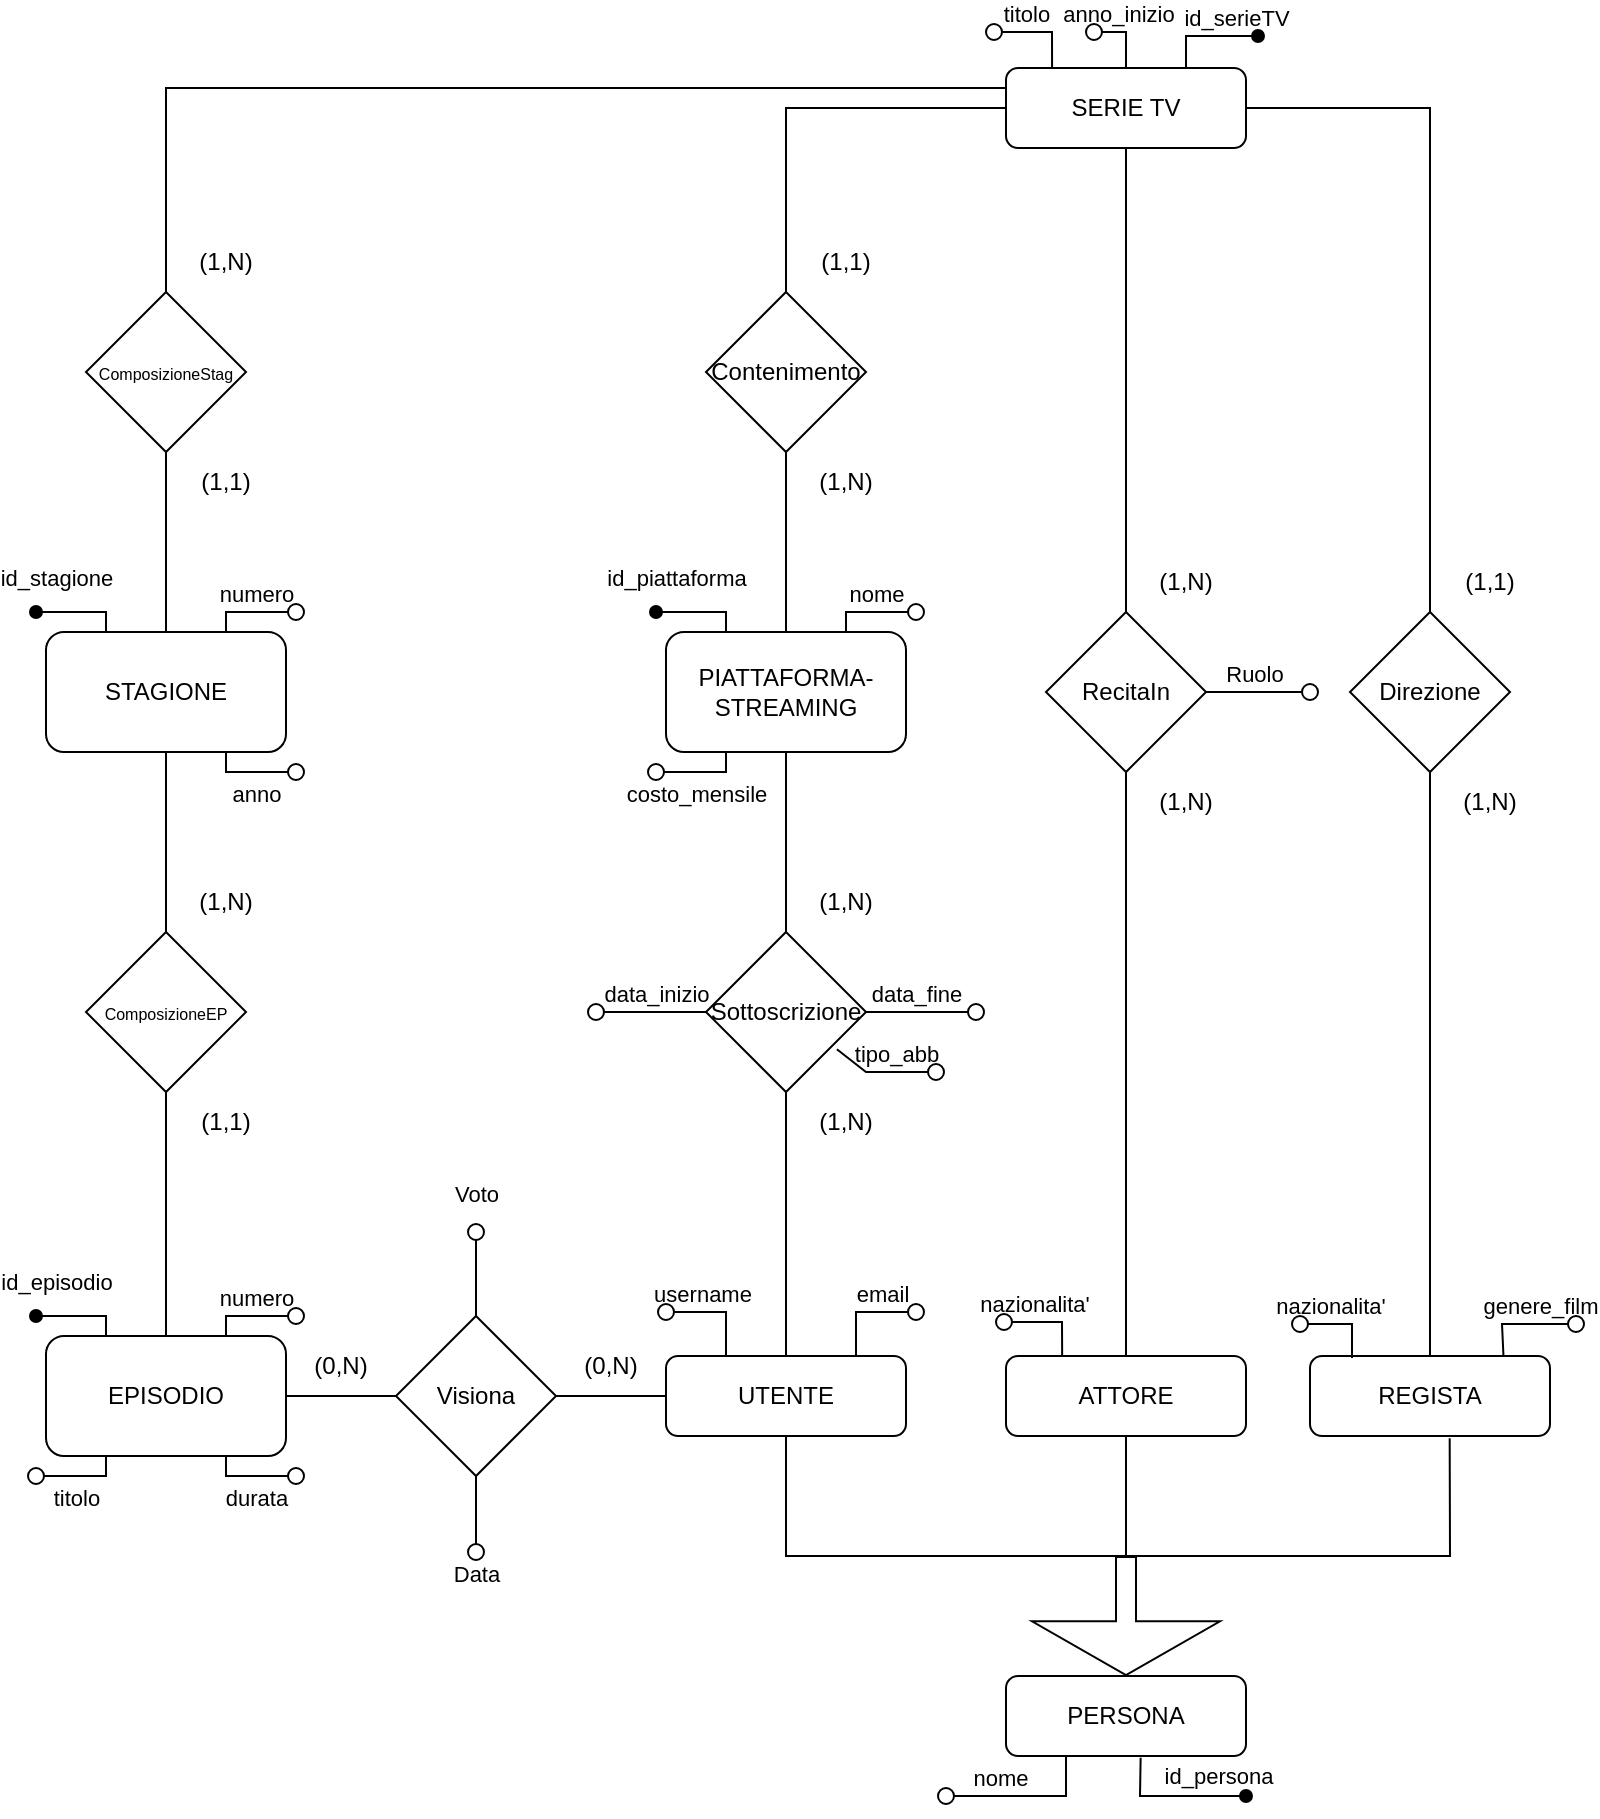 <mxfile version="26.2.14">
  <diagram name="Page-1" id="Z6rFYa7-YnG5KdS8MZpf">
    <mxGraphModel dx="1320" dy="1133" grid="1" gridSize="10" guides="1" tooltips="1" connect="1" arrows="1" fold="1" page="1" pageScale="1" pageWidth="850" pageHeight="1100" background="none" math="0" shadow="0">
      <root>
        <mxCell id="0" />
        <mxCell id="1" parent="0" />
        <mxCell id="IvxFrPHtxZzLh_V8zGwk-1" value="PERSONA" style="rounded=1;whiteSpace=wrap;html=1;fontSize=12;glass=0;strokeWidth=1;shadow=0;labelBackgroundColor=none;" parent="1" vertex="1">
          <mxGeometry x="785" y="922" width="120" height="40" as="geometry" />
        </mxCell>
        <mxCell id="IvxFrPHtxZzLh_V8zGwk-2" value="REGISTA" style="rounded=1;whiteSpace=wrap;html=1;fontSize=12;glass=0;strokeWidth=1;shadow=0;labelBackgroundColor=none;" parent="1" vertex="1">
          <mxGeometry x="937" y="762" width="120" height="40" as="geometry" />
        </mxCell>
        <mxCell id="IvxFrPHtxZzLh_V8zGwk-3" value="ATTORE" style="rounded=1;whiteSpace=wrap;html=1;fontSize=12;glass=0;strokeWidth=1;shadow=0;labelBackgroundColor=none;" parent="1" vertex="1">
          <mxGeometry x="785" y="762" width="120" height="40" as="geometry" />
        </mxCell>
        <mxCell id="IvxFrPHtxZzLh_V8zGwk-4" value="UTENTE" style="rounded=1;whiteSpace=wrap;html=1;fontSize=12;glass=0;strokeWidth=1;shadow=0;labelBackgroundColor=none;" parent="1" vertex="1">
          <mxGeometry x="615" y="762" width="120" height="40" as="geometry" />
        </mxCell>
        <mxCell id="IvxFrPHtxZzLh_V8zGwk-7" value="" style="shape=flexArrow;endArrow=classic;html=1;rounded=0;endWidth=83;endSize=8.62;entryX=0.5;entryY=0;entryDx=0;entryDy=0;labelBackgroundColor=none;fontColor=default;" parent="1" target="IvxFrPHtxZzLh_V8zGwk-1" edge="1">
          <mxGeometry width="50" height="50" relative="1" as="geometry">
            <mxPoint x="845" y="862" as="sourcePoint" />
            <mxPoint x="845" y="892" as="targetPoint" />
          </mxGeometry>
        </mxCell>
        <mxCell id="IvxFrPHtxZzLh_V8zGwk-9" value="" style="endArrow=none;html=1;rounded=0;entryX=0.5;entryY=1;entryDx=0;entryDy=0;labelBackgroundColor=none;fontColor=default;" parent="1" target="IvxFrPHtxZzLh_V8zGwk-4" edge="1">
          <mxGeometry width="50" height="50" relative="1" as="geometry">
            <mxPoint x="844" y="862" as="sourcePoint" />
            <mxPoint x="684.88" y="802" as="targetPoint" />
            <Array as="points">
              <mxPoint x="675" y="862" />
            </Array>
          </mxGeometry>
        </mxCell>
        <mxCell id="IvxFrPHtxZzLh_V8zGwk-10" value="" style="endArrow=none;html=1;rounded=0;entryX=0.5;entryY=1;entryDx=0;entryDy=0;labelBackgroundColor=none;fontColor=default;" parent="1" target="IvxFrPHtxZzLh_V8zGwk-3" edge="1">
          <mxGeometry width="50" height="50" relative="1" as="geometry">
            <mxPoint x="845" y="862" as="sourcePoint" />
            <mxPoint x="843.63" y="802" as="targetPoint" />
            <Array as="points" />
          </mxGeometry>
        </mxCell>
        <mxCell id="IvxFrPHtxZzLh_V8zGwk-11" value="" style="endArrow=none;html=1;rounded=0;entryX=0.582;entryY=1.028;entryDx=0;entryDy=0;entryPerimeter=0;labelBackgroundColor=none;fontColor=default;" parent="1" target="IvxFrPHtxZzLh_V8zGwk-2" edge="1">
          <mxGeometry width="50" height="50" relative="1" as="geometry">
            <mxPoint x="843.88" y="862" as="sourcePoint" />
            <mxPoint x="1015" y="822" as="targetPoint" />
            <Array as="points">
              <mxPoint x="1007" y="862" />
            </Array>
          </mxGeometry>
        </mxCell>
        <mxCell id="IvxFrPHtxZzLh_V8zGwk-12" value="nome" style="html=1;verticalAlign=bottom;labelBackgroundColor=none;endArrow=oval;endFill=0;endSize=8;rounded=0;exitX=0.25;exitY=1;exitDx=0;exitDy=0;fontColor=default;" parent="1" source="IvxFrPHtxZzLh_V8zGwk-1" edge="1">
          <mxGeometry x="0.333" width="160" relative="1" as="geometry">
            <mxPoint x="814" y="1042" as="sourcePoint" />
            <mxPoint x="755" y="982" as="targetPoint" />
            <Array as="points">
              <mxPoint x="815" y="982" />
            </Array>
            <mxPoint as="offset" />
          </mxGeometry>
        </mxCell>
        <mxCell id="IvxFrPHtxZzLh_V8zGwk-15" value="id_persona" style="endArrow=none;html=1;rounded=0;align=center;verticalAlign=top;endFill=0;labelBackgroundColor=none;endSize=6;startArrow=oval;startFill=1;entryX=0.561;entryY=1.022;entryDx=0;entryDy=0;entryPerimeter=0;fontColor=default;" parent="1" target="IvxFrPHtxZzLh_V8zGwk-1" edge="1">
          <mxGeometry x="-0.612" y="-23" relative="1" as="geometry">
            <mxPoint x="905" y="982" as="sourcePoint" />
            <mxPoint x="905" y="972" as="targetPoint" />
            <Array as="points">
              <mxPoint x="852" y="982" />
            </Array>
            <mxPoint as="offset" />
          </mxGeometry>
        </mxCell>
        <mxCell id="IvxFrPHtxZzLh_V8zGwk-16" value="username" style="html=1;verticalAlign=bottom;labelBackgroundColor=none;endArrow=oval;endFill=0;endSize=8;rounded=0;exitX=0.25;exitY=0;exitDx=0;exitDy=0;fontColor=default;" parent="1" source="IvxFrPHtxZzLh_V8zGwk-4" edge="1">
          <mxGeometry x="0.333" width="160" relative="1" as="geometry">
            <mxPoint x="629" y="695" as="sourcePoint" />
            <mxPoint x="615" y="740" as="targetPoint" />
            <Array as="points">
              <mxPoint x="645" y="740" />
            </Array>
            <mxPoint as="offset" />
          </mxGeometry>
        </mxCell>
        <mxCell id="IvxFrPHtxZzLh_V8zGwk-17" value="email" style="html=1;verticalAlign=bottom;labelBackgroundColor=none;endArrow=oval;endFill=0;endSize=8;rounded=0;exitX=0.25;exitY=0;exitDx=0;exitDy=0;fontColor=default;" parent="1" edge="1">
          <mxGeometry x="0.333" width="160" relative="1" as="geometry">
            <mxPoint x="710" y="762" as="sourcePoint" />
            <mxPoint x="740" y="740" as="targetPoint" />
            <Array as="points">
              <mxPoint x="710" y="740" />
            </Array>
            <mxPoint as="offset" />
          </mxGeometry>
        </mxCell>
        <mxCell id="IvxFrPHtxZzLh_V8zGwk-18" value="nazionalita&#39;" style="html=1;verticalAlign=bottom;labelBackgroundColor=none;endArrow=oval;endFill=0;endSize=8;rounded=0;exitX=0.234;exitY=-0.008;exitDx=0;exitDy=0;fontColor=default;exitPerimeter=0;" parent="1" source="IvxFrPHtxZzLh_V8zGwk-3" edge="1">
          <mxGeometry x="0.333" width="160" relative="1" as="geometry">
            <mxPoint x="813" y="757" as="sourcePoint" />
            <mxPoint x="784" y="745" as="targetPoint" />
            <Array as="points">
              <mxPoint x="813" y="745" />
            </Array>
            <mxPoint as="offset" />
          </mxGeometry>
        </mxCell>
        <mxCell id="IvxFrPHtxZzLh_V8zGwk-19" value="nazionalita&#39;" style="html=1;verticalAlign=bottom;labelBackgroundColor=none;endArrow=oval;endFill=0;endSize=8;rounded=0;fontColor=default;exitX=0.175;exitY=0.025;exitDx=0;exitDy=0;exitPerimeter=0;" parent="1" source="IvxFrPHtxZzLh_V8zGwk-2" edge="1">
          <mxGeometry x="0.333" width="160" relative="1" as="geometry">
            <mxPoint x="962" y="762" as="sourcePoint" />
            <mxPoint x="932" y="746" as="targetPoint" />
            <Array as="points">
              <mxPoint x="958" y="746" />
            </Array>
            <mxPoint as="offset" />
          </mxGeometry>
        </mxCell>
        <mxCell id="IvxFrPHtxZzLh_V8zGwk-20" value="genere_film" style="html=1;verticalAlign=bottom;labelBackgroundColor=none;endArrow=oval;endFill=0;endSize=8;rounded=0;fontColor=default;exitX=0.806;exitY=-0.008;exitDx=0;exitDy=0;exitPerimeter=0;" parent="1" source="IvxFrPHtxZzLh_V8zGwk-2" edge="1">
          <mxGeometry x="0.333" width="160" relative="1" as="geometry">
            <mxPoint x="1016" y="758" as="sourcePoint" />
            <mxPoint x="1070" y="746" as="targetPoint" />
            <Array as="points">
              <mxPoint x="1033" y="746" />
            </Array>
            <mxPoint as="offset" />
          </mxGeometry>
        </mxCell>
        <mxCell id="IvxFrPHtxZzLh_V8zGwk-21" value="SERIE TV" style="rounded=1;whiteSpace=wrap;html=1;fontSize=12;glass=0;strokeWidth=1;shadow=0;labelBackgroundColor=none;" parent="1" vertex="1">
          <mxGeometry x="785" y="118" width="120" height="40" as="geometry" />
        </mxCell>
        <mxCell id="IvxFrPHtxZzLh_V8zGwk-23" value="titolo" style="html=1;verticalAlign=bottom;labelBackgroundColor=none;endArrow=oval;endFill=0;endSize=8;rounded=0;exitX=0.192;exitY=0.007;exitDx=0;exitDy=0;fontColor=default;exitPerimeter=0;" parent="1" source="IvxFrPHtxZzLh_V8zGwk-21" edge="1">
          <mxGeometry x="0.333" width="160" relative="1" as="geometry">
            <mxPoint x="809" y="100" as="sourcePoint" />
            <mxPoint x="779" y="100" as="targetPoint" />
            <Array as="points">
              <mxPoint x="808" y="100" />
            </Array>
            <mxPoint as="offset" />
          </mxGeometry>
        </mxCell>
        <mxCell id="IvxFrPHtxZzLh_V8zGwk-24" value="anno_inizio" style="html=1;verticalAlign=bottom;labelBackgroundColor=none;endArrow=oval;endFill=0;endSize=8;rounded=0;exitX=0.5;exitY=0;exitDx=0;exitDy=0;fontColor=default;" parent="1" source="IvxFrPHtxZzLh_V8zGwk-21" edge="1">
          <mxGeometry x="0.333" width="160" relative="1" as="geometry">
            <mxPoint x="849" y="114" as="sourcePoint" />
            <mxPoint x="829" y="100" as="targetPoint" />
            <Array as="points">
              <mxPoint x="845" y="100" />
            </Array>
            <mxPoint as="offset" />
          </mxGeometry>
        </mxCell>
        <mxCell id="IvxFrPHtxZzLh_V8zGwk-25" value="id_serieTV" style="endArrow=none;html=1;rounded=0;align=center;verticalAlign=top;endFill=0;labelBackgroundColor=none;endSize=6;startArrow=oval;startFill=1;entryX=0.75;entryY=0;entryDx=0;entryDy=0;" parent="1" target="IvxFrPHtxZzLh_V8zGwk-21" edge="1">
          <mxGeometry x="-0.577" y="-22" relative="1" as="geometry">
            <mxPoint x="911" y="102" as="sourcePoint" />
            <mxPoint x="940" y="106" as="targetPoint" />
            <Array as="points">
              <mxPoint x="875" y="102" />
            </Array>
            <mxPoint as="offset" />
          </mxGeometry>
        </mxCell>
        <mxCell id="IvxFrPHtxZzLh_V8zGwk-26" value="Direzione" style="rhombus;whiteSpace=wrap;html=1;" parent="1" vertex="1">
          <mxGeometry x="957" y="390" width="80" height="80" as="geometry" />
        </mxCell>
        <mxCell id="IvxFrPHtxZzLh_V8zGwk-27" value="" style="endArrow=none;html=1;rounded=0;entryX=0.5;entryY=0;entryDx=0;entryDy=0;exitX=1;exitY=0.5;exitDx=0;exitDy=0;" parent="1" source="IvxFrPHtxZzLh_V8zGwk-21" target="IvxFrPHtxZzLh_V8zGwk-26" edge="1">
          <mxGeometry width="50" height="50" relative="1" as="geometry">
            <mxPoint x="820" y="460" as="sourcePoint" />
            <mxPoint x="870" y="410" as="targetPoint" />
            <Array as="points">
              <mxPoint x="997" y="138" />
            </Array>
          </mxGeometry>
        </mxCell>
        <mxCell id="IvxFrPHtxZzLh_V8zGwk-28" value="" style="endArrow=none;html=1;rounded=0;entryX=0.5;entryY=1;entryDx=0;entryDy=0;exitX=0.5;exitY=0;exitDx=0;exitDy=0;" parent="1" source="IvxFrPHtxZzLh_V8zGwk-2" target="IvxFrPHtxZzLh_V8zGwk-26" edge="1">
          <mxGeometry x="0.091" y="-33" width="50" height="50" relative="1" as="geometry">
            <mxPoint x="990" y="750" as="sourcePoint" />
            <mxPoint x="990" y="580" as="targetPoint" />
            <mxPoint as="offset" />
          </mxGeometry>
        </mxCell>
        <mxCell id="IvxFrPHtxZzLh_V8zGwk-29" value="Contenimento" style="rhombus;whiteSpace=wrap;html=1;" parent="1" vertex="1">
          <mxGeometry x="635" y="230" width="80" height="80" as="geometry" />
        </mxCell>
        <mxCell id="IvxFrPHtxZzLh_V8zGwk-30" value="Sottoscrizione" style="rhombus;whiteSpace=wrap;html=1;" parent="1" vertex="1">
          <mxGeometry x="635" y="550" width="80" height="80" as="geometry" />
        </mxCell>
        <mxCell id="IvxFrPHtxZzLh_V8zGwk-31" value="PIATTAFORMA-&lt;div&gt;STREAMING&lt;/div&gt;" style="rounded=1;whiteSpace=wrap;html=1;" parent="1" vertex="1">
          <mxGeometry x="615" y="400" width="120" height="60" as="geometry" />
        </mxCell>
        <mxCell id="IvxFrPHtxZzLh_V8zGwk-33" value="" style="endArrow=none;html=1;rounded=0;exitX=0.5;exitY=0;exitDx=0;exitDy=0;entryX=0;entryY=0.5;entryDx=0;entryDy=0;" parent="1" source="IvxFrPHtxZzLh_V8zGwk-29" target="IvxFrPHtxZzLh_V8zGwk-21" edge="1">
          <mxGeometry width="50" height="50" relative="1" as="geometry">
            <mxPoint x="790" y="340" as="sourcePoint" />
            <mxPoint x="675" y="190" as="targetPoint" />
            <Array as="points">
              <mxPoint x="675" y="138" />
            </Array>
          </mxGeometry>
        </mxCell>
        <mxCell id="IvxFrPHtxZzLh_V8zGwk-34" value="" style="endArrow=none;html=1;rounded=0;exitX=0.5;exitY=0;exitDx=0;exitDy=0;entryX=0.5;entryY=1;entryDx=0;entryDy=0;" parent="1" source="IvxFrPHtxZzLh_V8zGwk-31" target="IvxFrPHtxZzLh_V8zGwk-29" edge="1">
          <mxGeometry width="50" height="50" relative="1" as="geometry">
            <mxPoint x="700" y="310" as="sourcePoint" />
            <mxPoint x="750" y="260" as="targetPoint" />
          </mxGeometry>
        </mxCell>
        <mxCell id="IvxFrPHtxZzLh_V8zGwk-35" value="" style="endArrow=none;html=1;rounded=0;entryX=0.5;entryY=1;entryDx=0;entryDy=0;exitX=0.5;exitY=0;exitDx=0;exitDy=0;" parent="1" source="IvxFrPHtxZzLh_V8zGwk-30" target="IvxFrPHtxZzLh_V8zGwk-31" edge="1">
          <mxGeometry width="50" height="50" relative="1" as="geometry">
            <mxPoint x="730" y="490" as="sourcePoint" />
            <mxPoint x="780" y="440" as="targetPoint" />
          </mxGeometry>
        </mxCell>
        <mxCell id="IvxFrPHtxZzLh_V8zGwk-36" value="" style="endArrow=none;html=1;rounded=0;entryX=0.5;entryY=1;entryDx=0;entryDy=0;exitX=0.5;exitY=0;exitDx=0;exitDy=0;" parent="1" source="IvxFrPHtxZzLh_V8zGwk-4" target="IvxFrPHtxZzLh_V8zGwk-30" edge="1">
          <mxGeometry width="50" height="50" relative="1" as="geometry">
            <mxPoint x="675" y="720" as="sourcePoint" />
            <mxPoint x="680" y="520" as="targetPoint" />
          </mxGeometry>
        </mxCell>
        <mxCell id="IvxFrPHtxZzLh_V8zGwk-37" value="tipo_abb" style="html=1;verticalAlign=bottom;labelBackgroundColor=none;endArrow=oval;endFill=0;endSize=8;rounded=0;exitX=0.818;exitY=0.733;exitDx=0;exitDy=0;fontColor=default;exitPerimeter=0;" parent="1" source="IvxFrPHtxZzLh_V8zGwk-30" edge="1">
          <mxGeometry x="0.252" width="160" relative="1" as="geometry">
            <mxPoint x="715" y="610" as="sourcePoint" />
            <mxPoint x="750" y="620" as="targetPoint" />
            <Array as="points">
              <mxPoint x="715" y="620" />
            </Array>
            <mxPoint as="offset" />
          </mxGeometry>
        </mxCell>
        <mxCell id="IvxFrPHtxZzLh_V8zGwk-38" value="nome" style="html=1;verticalAlign=bottom;labelBackgroundColor=none;endArrow=oval;endFill=0;endSize=8;rounded=0;exitX=0.75;exitY=0;exitDx=0;exitDy=0;fontColor=default;" parent="1" source="IvxFrPHtxZzLh_V8zGwk-31" edge="1">
          <mxGeometry x="0.111" width="160" relative="1" as="geometry">
            <mxPoint x="536" y="368" as="sourcePoint" />
            <mxPoint x="740" y="390" as="targetPoint" />
            <Array as="points">
              <mxPoint x="705" y="390" />
            </Array>
            <mxPoint as="offset" />
          </mxGeometry>
        </mxCell>
        <mxCell id="IvxFrPHtxZzLh_V8zGwk-39" value="id_piattaforma" style="endArrow=none;html=1;rounded=0;align=center;verticalAlign=top;endFill=0;labelBackgroundColor=none;endSize=6;startArrow=oval;startFill=1;entryX=0.25;entryY=0;entryDx=0;entryDy=0;" parent="1" target="IvxFrPHtxZzLh_V8zGwk-31" edge="1">
          <mxGeometry x="-0.556" y="30" relative="1" as="geometry">
            <mxPoint x="610" y="390" as="sourcePoint" />
            <mxPoint x="566" y="368" as="targetPoint" />
            <Array as="points">
              <mxPoint x="645" y="390" />
            </Array>
            <mxPoint as="offset" />
          </mxGeometry>
        </mxCell>
        <mxCell id="IvxFrPHtxZzLh_V8zGwk-40" value="costo_mensile" style="html=1;verticalAlign=bottom;labelBackgroundColor=none;endArrow=oval;endFill=0;endSize=8;rounded=0;exitX=0.25;exitY=1;exitDx=0;exitDy=0;fontColor=default;" parent="1" source="IvxFrPHtxZzLh_V8zGwk-31" edge="1">
          <mxGeometry x="0.111" y="20" width="160" relative="1" as="geometry">
            <mxPoint x="630" y="460" as="sourcePoint" />
            <mxPoint x="610" y="470" as="targetPoint" />
            <Array as="points">
              <mxPoint x="645" y="470" />
            </Array>
            <mxPoint as="offset" />
          </mxGeometry>
        </mxCell>
        <mxCell id="IvxFrPHtxZzLh_V8zGwk-41" value="data_fine" style="html=1;verticalAlign=bottom;labelBackgroundColor=none;endArrow=oval;endFill=0;endSize=8;rounded=0;exitX=1;exitY=0.5;exitDx=0;exitDy=0;fontColor=default;" parent="1" source="IvxFrPHtxZzLh_V8zGwk-30" edge="1">
          <mxGeometry x="-0.091" width="160" relative="1" as="geometry">
            <mxPoint x="725" y="480" as="sourcePoint" />
            <mxPoint x="770" y="590" as="targetPoint" />
            <Array as="points" />
            <mxPoint as="offset" />
          </mxGeometry>
        </mxCell>
        <mxCell id="IvxFrPHtxZzLh_V8zGwk-42" value="data_inizio" style="html=1;verticalAlign=bottom;labelBackgroundColor=none;endArrow=oval;endFill=0;endSize=8;rounded=0;exitX=0;exitY=0.5;exitDx=0;exitDy=0;fontColor=default;" parent="1" source="IvxFrPHtxZzLh_V8zGwk-30" edge="1">
          <mxGeometry x="-0.091" width="160" relative="1" as="geometry">
            <mxPoint x="540" y="589.83" as="sourcePoint" />
            <mxPoint x="580" y="590" as="targetPoint" />
            <Array as="points" />
            <mxPoint as="offset" />
          </mxGeometry>
        </mxCell>
        <mxCell id="IvxFrPHtxZzLh_V8zGwk-45" value="RecitaIn" style="rhombus;whiteSpace=wrap;html=1;" parent="1" vertex="1">
          <mxGeometry x="805" y="390" width="80" height="80" as="geometry" />
        </mxCell>
        <mxCell id="IvxFrPHtxZzLh_V8zGwk-46" value="" style="endArrow=none;html=1;rounded=0;entryX=0.5;entryY=0;entryDx=0;entryDy=0;exitX=0.5;exitY=1;exitDx=0;exitDy=0;" parent="1" source="IvxFrPHtxZzLh_V8zGwk-21" target="IvxFrPHtxZzLh_V8zGwk-45" edge="1">
          <mxGeometry width="50" height="50" relative="1" as="geometry">
            <mxPoint x="800" y="580" as="sourcePoint" />
            <mxPoint x="850" y="530" as="targetPoint" />
          </mxGeometry>
        </mxCell>
        <mxCell id="IvxFrPHtxZzLh_V8zGwk-47" value="" style="endArrow=none;html=1;rounded=0;entryX=0.5;entryY=1;entryDx=0;entryDy=0;exitX=0.5;exitY=0;exitDx=0;exitDy=0;" parent="1" source="IvxFrPHtxZzLh_V8zGwk-3" target="IvxFrPHtxZzLh_V8zGwk-45" edge="1">
          <mxGeometry width="50" height="50" relative="1" as="geometry">
            <mxPoint x="810" y="590" as="sourcePoint" />
            <mxPoint x="860" y="540" as="targetPoint" />
          </mxGeometry>
        </mxCell>
        <mxCell id="IvxFrPHtxZzLh_V8zGwk-48" value="&lt;font style=&quot;font-size: 8px;&quot;&gt;ComposizioneStag&lt;/font&gt;" style="rhombus;whiteSpace=wrap;html=1;" parent="1" vertex="1">
          <mxGeometry x="325" y="230" width="80" height="80" as="geometry" />
        </mxCell>
        <mxCell id="IvxFrPHtxZzLh_V8zGwk-49" value="&lt;font style=&quot;font-size: 8px;&quot;&gt;ComposizioneEP&lt;/font&gt;" style="rhombus;whiteSpace=wrap;html=1;" parent="1" vertex="1">
          <mxGeometry x="325" y="550" width="80" height="80" as="geometry" />
        </mxCell>
        <mxCell id="IvxFrPHtxZzLh_V8zGwk-50" value="STAGIONE" style="rounded=1;whiteSpace=wrap;html=1;" parent="1" vertex="1">
          <mxGeometry x="305" y="400" width="120" height="60" as="geometry" />
        </mxCell>
        <mxCell id="IvxFrPHtxZzLh_V8zGwk-51" value="" style="endArrow=none;html=1;rounded=0;exitX=0.5;exitY=0;exitDx=0;exitDy=0;entryX=0.5;entryY=1;entryDx=0;entryDy=0;" parent="1" source="IvxFrPHtxZzLh_V8zGwk-50" target="IvxFrPHtxZzLh_V8zGwk-48" edge="1">
          <mxGeometry width="50" height="50" relative="1" as="geometry">
            <mxPoint x="390" y="310" as="sourcePoint" />
            <mxPoint x="440" y="260" as="targetPoint" />
          </mxGeometry>
        </mxCell>
        <mxCell id="IvxFrPHtxZzLh_V8zGwk-52" value="" style="endArrow=none;html=1;rounded=0;entryX=0.5;entryY=1;entryDx=0;entryDy=0;exitX=0.5;exitY=0;exitDx=0;exitDy=0;" parent="1" source="IvxFrPHtxZzLh_V8zGwk-49" target="IvxFrPHtxZzLh_V8zGwk-50" edge="1">
          <mxGeometry width="50" height="50" relative="1" as="geometry">
            <mxPoint x="420" y="490" as="sourcePoint" />
            <mxPoint x="470" y="440" as="targetPoint" />
          </mxGeometry>
        </mxCell>
        <mxCell id="IvxFrPHtxZzLh_V8zGwk-53" value="anno" style="html=1;verticalAlign=bottom;labelBackgroundColor=none;endArrow=oval;endFill=0;endSize=8;rounded=0;exitX=0.75;exitY=1;exitDx=0;exitDy=0;fontColor=default;" parent="1" source="IvxFrPHtxZzLh_V8zGwk-50" edge="1">
          <mxGeometry x="0.111" y="-20" width="160" relative="1" as="geometry">
            <mxPoint x="189" y="368" as="sourcePoint" />
            <mxPoint x="430" y="470" as="targetPoint" />
            <Array as="points">
              <mxPoint x="395" y="470" />
            </Array>
            <mxPoint as="offset" />
          </mxGeometry>
        </mxCell>
        <mxCell id="IvxFrPHtxZzLh_V8zGwk-54" value="numero" style="html=1;verticalAlign=bottom;labelBackgroundColor=none;endArrow=oval;endFill=0;endSize=8;rounded=0;exitX=0.75;exitY=0;exitDx=0;exitDy=0;fontColor=default;" parent="1" source="IvxFrPHtxZzLh_V8zGwk-50" edge="1">
          <mxGeometry x="0.111" width="160" relative="1" as="geometry">
            <mxPoint x="226" y="368" as="sourcePoint" />
            <mxPoint x="430" y="390" as="targetPoint" />
            <Array as="points">
              <mxPoint x="395" y="390" />
            </Array>
            <mxPoint as="offset" />
          </mxGeometry>
        </mxCell>
        <mxCell id="IvxFrPHtxZzLh_V8zGwk-55" value="id_stagione" style="endArrow=none;html=1;rounded=0;align=center;verticalAlign=top;endFill=0;labelBackgroundColor=none;endSize=6;startArrow=oval;startFill=1;entryX=0.25;entryY=0;entryDx=0;entryDy=0;" parent="1" target="IvxFrPHtxZzLh_V8zGwk-50" edge="1">
          <mxGeometry x="-0.556" y="30" relative="1" as="geometry">
            <mxPoint x="300" y="390" as="sourcePoint" />
            <mxPoint x="256" y="368" as="targetPoint" />
            <Array as="points">
              <mxPoint x="335" y="390" />
            </Array>
            <mxPoint as="offset" />
          </mxGeometry>
        </mxCell>
        <mxCell id="IvxFrPHtxZzLh_V8zGwk-57" value="Voto" style="html=1;verticalAlign=bottom;labelBackgroundColor=none;endArrow=oval;endFill=0;endSize=8;rounded=0;exitX=0.5;exitY=0;exitDx=0;exitDy=0;fontColor=default;" parent="1" source="IvxFrPHtxZzLh_V8zGwk-64" edge="1">
          <mxGeometry x="1" y="10" width="160" relative="1" as="geometry">
            <mxPoint x="415" y="480" as="sourcePoint" />
            <mxPoint x="520" y="700" as="targetPoint" />
            <Array as="points" />
            <mxPoint x="10" y="-10" as="offset" />
          </mxGeometry>
        </mxCell>
        <mxCell id="IvxFrPHtxZzLh_V8zGwk-58" value="Data" style="html=1;verticalAlign=bottom;labelBackgroundColor=none;endArrow=oval;endFill=0;endSize=8;rounded=0;exitX=0.5;exitY=1;exitDx=0;exitDy=0;fontColor=default;" parent="1" source="IvxFrPHtxZzLh_V8zGwk-64" edge="1">
          <mxGeometry x="1" y="20" width="160" relative="1" as="geometry">
            <mxPoint x="230" y="589.83" as="sourcePoint" />
            <mxPoint x="520" y="860" as="targetPoint" />
            <Array as="points" />
            <mxPoint x="-20" y="20" as="offset" />
          </mxGeometry>
        </mxCell>
        <mxCell id="IvxFrPHtxZzLh_V8zGwk-59" value="EPISODIO" style="rounded=1;whiteSpace=wrap;html=1;" parent="1" vertex="1">
          <mxGeometry x="305" y="752" width="120" height="60" as="geometry" />
        </mxCell>
        <mxCell id="IvxFrPHtxZzLh_V8zGwk-60" value="durata" style="html=1;verticalAlign=bottom;labelBackgroundColor=none;endArrow=oval;endFill=0;endSize=8;rounded=0;exitX=0.75;exitY=1;exitDx=0;exitDy=0;fontColor=default;" parent="1" source="IvxFrPHtxZzLh_V8zGwk-59" edge="1">
          <mxGeometry x="0.111" y="-20" width="160" relative="1" as="geometry">
            <mxPoint x="189" y="720" as="sourcePoint" />
            <mxPoint x="430" y="822" as="targetPoint" />
            <Array as="points">
              <mxPoint x="395" y="822" />
            </Array>
            <mxPoint as="offset" />
          </mxGeometry>
        </mxCell>
        <mxCell id="IvxFrPHtxZzLh_V8zGwk-61" value="numero" style="html=1;verticalAlign=bottom;labelBackgroundColor=none;endArrow=oval;endFill=0;endSize=8;rounded=0;exitX=0.75;exitY=0;exitDx=0;exitDy=0;fontColor=default;" parent="1" source="IvxFrPHtxZzLh_V8zGwk-59" edge="1">
          <mxGeometry x="0.111" width="160" relative="1" as="geometry">
            <mxPoint x="226" y="720" as="sourcePoint" />
            <mxPoint x="430" y="742" as="targetPoint" />
            <Array as="points">
              <mxPoint x="395" y="742" />
            </Array>
            <mxPoint as="offset" />
          </mxGeometry>
        </mxCell>
        <mxCell id="IvxFrPHtxZzLh_V8zGwk-62" value="id_episodio" style="endArrow=none;html=1;rounded=0;align=center;verticalAlign=top;endFill=0;labelBackgroundColor=none;endSize=6;startArrow=oval;startFill=1;entryX=0.25;entryY=0;entryDx=0;entryDy=0;" parent="1" target="IvxFrPHtxZzLh_V8zGwk-59" edge="1">
          <mxGeometry x="-0.556" y="30" relative="1" as="geometry">
            <mxPoint x="300" y="742" as="sourcePoint" />
            <mxPoint x="256" y="720" as="targetPoint" />
            <Array as="points">
              <mxPoint x="335" y="742" />
            </Array>
            <mxPoint as="offset" />
          </mxGeometry>
        </mxCell>
        <mxCell id="IvxFrPHtxZzLh_V8zGwk-63" value="titolo" style="html=1;verticalAlign=bottom;labelBackgroundColor=none;endArrow=oval;endFill=0;endSize=8;rounded=0;exitX=0.25;exitY=1;exitDx=0;exitDy=0;fontColor=default;" parent="1" source="IvxFrPHtxZzLh_V8zGwk-59" edge="1">
          <mxGeometry x="0.111" y="20" width="160" relative="1" as="geometry">
            <mxPoint x="320" y="812" as="sourcePoint" />
            <mxPoint x="300" y="822" as="targetPoint" />
            <Array as="points">
              <mxPoint x="335" y="822" />
            </Array>
            <mxPoint as="offset" />
          </mxGeometry>
        </mxCell>
        <mxCell id="IvxFrPHtxZzLh_V8zGwk-64" value="Visiona" style="rhombus;whiteSpace=wrap;html=1;" parent="1" vertex="1">
          <mxGeometry x="480" y="742" width="80" height="80" as="geometry" />
        </mxCell>
        <mxCell id="IvxFrPHtxZzLh_V8zGwk-65" value="" style="endArrow=none;html=1;rounded=0;entryX=0;entryY=0.5;entryDx=0;entryDy=0;exitX=1;exitY=0.5;exitDx=0;exitDy=0;" parent="1" source="IvxFrPHtxZzLh_V8zGwk-64" target="IvxFrPHtxZzLh_V8zGwk-4" edge="1">
          <mxGeometry width="50" height="50" relative="1" as="geometry">
            <mxPoint x="550" y="710" as="sourcePoint" />
            <mxPoint x="600" y="660" as="targetPoint" />
          </mxGeometry>
        </mxCell>
        <mxCell id="IvxFrPHtxZzLh_V8zGwk-66" value="" style="endArrow=none;html=1;rounded=0;entryX=1;entryY=0.5;entryDx=0;entryDy=0;exitX=0;exitY=0.5;exitDx=0;exitDy=0;" parent="1" source="IvxFrPHtxZzLh_V8zGwk-64" target="IvxFrPHtxZzLh_V8zGwk-59" edge="1">
          <mxGeometry width="50" height="50" relative="1" as="geometry">
            <mxPoint x="550" y="710" as="sourcePoint" />
            <mxPoint x="600" y="660" as="targetPoint" />
          </mxGeometry>
        </mxCell>
        <mxCell id="IvxFrPHtxZzLh_V8zGwk-67" value="" style="endArrow=none;html=1;rounded=0;entryX=0.5;entryY=1;entryDx=0;entryDy=0;exitX=0.5;exitY=0;exitDx=0;exitDy=0;" parent="1" source="IvxFrPHtxZzLh_V8zGwk-59" target="IvxFrPHtxZzLh_V8zGwk-49" edge="1">
          <mxGeometry width="50" height="50" relative="1" as="geometry">
            <mxPoint x="550" y="710" as="sourcePoint" />
            <mxPoint x="390" y="660" as="targetPoint" />
          </mxGeometry>
        </mxCell>
        <mxCell id="IvxFrPHtxZzLh_V8zGwk-68" value="" style="endArrow=none;html=1;rounded=0;entryX=0;entryY=0.25;entryDx=0;entryDy=0;exitX=0.5;exitY=0;exitDx=0;exitDy=0;" parent="1" source="IvxFrPHtxZzLh_V8zGwk-48" target="IvxFrPHtxZzLh_V8zGwk-21" edge="1">
          <mxGeometry width="50" height="50" relative="1" as="geometry">
            <mxPoint x="630" y="350" as="sourcePoint" />
            <mxPoint x="680" y="300" as="targetPoint" />
            <Array as="points">
              <mxPoint x="365" y="128" />
            </Array>
          </mxGeometry>
        </mxCell>
        <mxCell id="IvxFrPHtxZzLh_V8zGwk-74" value="(1,1)" style="text;strokeColor=none;align=center;fillColor=none;html=1;verticalAlign=middle;whiteSpace=wrap;rounded=0;" parent="1" vertex="1">
          <mxGeometry x="365" y="310" width="60" height="30" as="geometry" />
        </mxCell>
        <mxCell id="IvxFrPHtxZzLh_V8zGwk-75" value="(1,N)" style="text;strokeColor=none;align=center;fillColor=none;html=1;verticalAlign=middle;whiteSpace=wrap;rounded=0;" parent="1" vertex="1">
          <mxGeometry x="845" y="360" width="60" height="30" as="geometry" />
        </mxCell>
        <mxCell id="IvxFrPHtxZzLh_V8zGwk-76" value="(1,N)" style="text;strokeColor=none;align=center;fillColor=none;html=1;verticalAlign=middle;whiteSpace=wrap;rounded=0;" parent="1" vertex="1">
          <mxGeometry x="845" y="470" width="60" height="30" as="geometry" />
        </mxCell>
        <mxCell id="IvxFrPHtxZzLh_V8zGwk-77" value="(1,N)" style="text;strokeColor=none;align=center;fillColor=none;html=1;verticalAlign=middle;whiteSpace=wrap;rounded=0;" parent="1" vertex="1">
          <mxGeometry x="997" y="470" width="60" height="30" as="geometry" />
        </mxCell>
        <mxCell id="IvxFrPHtxZzLh_V8zGwk-78" value="(1,1)" style="text;strokeColor=none;align=center;fillColor=none;html=1;verticalAlign=middle;whiteSpace=wrap;rounded=0;" parent="1" vertex="1">
          <mxGeometry x="997" y="360" width="60" height="30" as="geometry" />
        </mxCell>
        <mxCell id="IvxFrPHtxZzLh_V8zGwk-79" value="(1,N)" style="text;strokeColor=none;align=center;fillColor=none;html=1;verticalAlign=middle;whiteSpace=wrap;rounded=0;" parent="1" vertex="1">
          <mxGeometry x="675" y="520" width="60" height="30" as="geometry" />
        </mxCell>
        <mxCell id="IvxFrPHtxZzLh_V8zGwk-80" value="(1,N)" style="text;strokeColor=none;align=center;fillColor=none;html=1;verticalAlign=middle;whiteSpace=wrap;rounded=0;" parent="1" vertex="1">
          <mxGeometry x="675" y="630" width="60" height="30" as="geometry" />
        </mxCell>
        <mxCell id="IvxFrPHtxZzLh_V8zGwk-81" value="(1,N)" style="text;strokeColor=none;align=center;fillColor=none;html=1;verticalAlign=middle;whiteSpace=wrap;rounded=0;" parent="1" vertex="1">
          <mxGeometry x="675" y="310" width="60" height="30" as="geometry" />
        </mxCell>
        <mxCell id="IvxFrPHtxZzLh_V8zGwk-83" value="(1,1)" style="text;strokeColor=none;align=center;fillColor=none;html=1;verticalAlign=middle;whiteSpace=wrap;rounded=0;" parent="1" vertex="1">
          <mxGeometry x="675" y="200" width="60" height="30" as="geometry" />
        </mxCell>
        <mxCell id="IvxFrPHtxZzLh_V8zGwk-84" value="(1,N)" style="text;strokeColor=none;align=center;fillColor=none;html=1;verticalAlign=middle;whiteSpace=wrap;rounded=0;" parent="1" vertex="1">
          <mxGeometry x="365" y="200" width="60" height="30" as="geometry" />
        </mxCell>
        <mxCell id="IvxFrPHtxZzLh_V8zGwk-85" value="(1,1)" style="text;strokeColor=none;align=center;fillColor=none;html=1;verticalAlign=middle;whiteSpace=wrap;rounded=0;" parent="1" vertex="1">
          <mxGeometry x="365" y="630" width="60" height="30" as="geometry" />
        </mxCell>
        <mxCell id="IvxFrPHtxZzLh_V8zGwk-87" value="(1,N)" style="text;strokeColor=none;align=center;fillColor=none;html=1;verticalAlign=middle;whiteSpace=wrap;rounded=0;" parent="1" vertex="1">
          <mxGeometry x="365" y="520" width="60" height="30" as="geometry" />
        </mxCell>
        <mxCell id="IvxFrPHtxZzLh_V8zGwk-88" value="(0,N)" style="text;strokeColor=none;align=center;fillColor=none;html=1;verticalAlign=middle;whiteSpace=wrap;rounded=0;" parent="1" vertex="1">
          <mxGeometry x="560" y="752" width="55" height="30" as="geometry" />
        </mxCell>
        <mxCell id="IvxFrPHtxZzLh_V8zGwk-89" value="(0,N)" style="text;strokeColor=none;align=center;fillColor=none;html=1;verticalAlign=middle;whiteSpace=wrap;rounded=0;" parent="1" vertex="1">
          <mxGeometry x="425" y="752" width="55" height="30" as="geometry" />
        </mxCell>
        <mxCell id="iBw6KRBomK3Jhj0xLFDZ-2" value="Ruolo" style="html=1;verticalAlign=bottom;labelBackgroundColor=none;endArrow=oval;endFill=0;endSize=8;rounded=0;exitX=1;exitY=0.5;exitDx=0;exitDy=0;fontColor=default;" edge="1" parent="1" source="IvxFrPHtxZzLh_V8zGwk-45">
          <mxGeometry x="-0.091" width="160" relative="1" as="geometry">
            <mxPoint x="882" y="450" as="sourcePoint" />
            <mxPoint x="937" y="430" as="targetPoint" />
            <Array as="points" />
            <mxPoint as="offset" />
          </mxGeometry>
        </mxCell>
      </root>
    </mxGraphModel>
  </diagram>
</mxfile>
